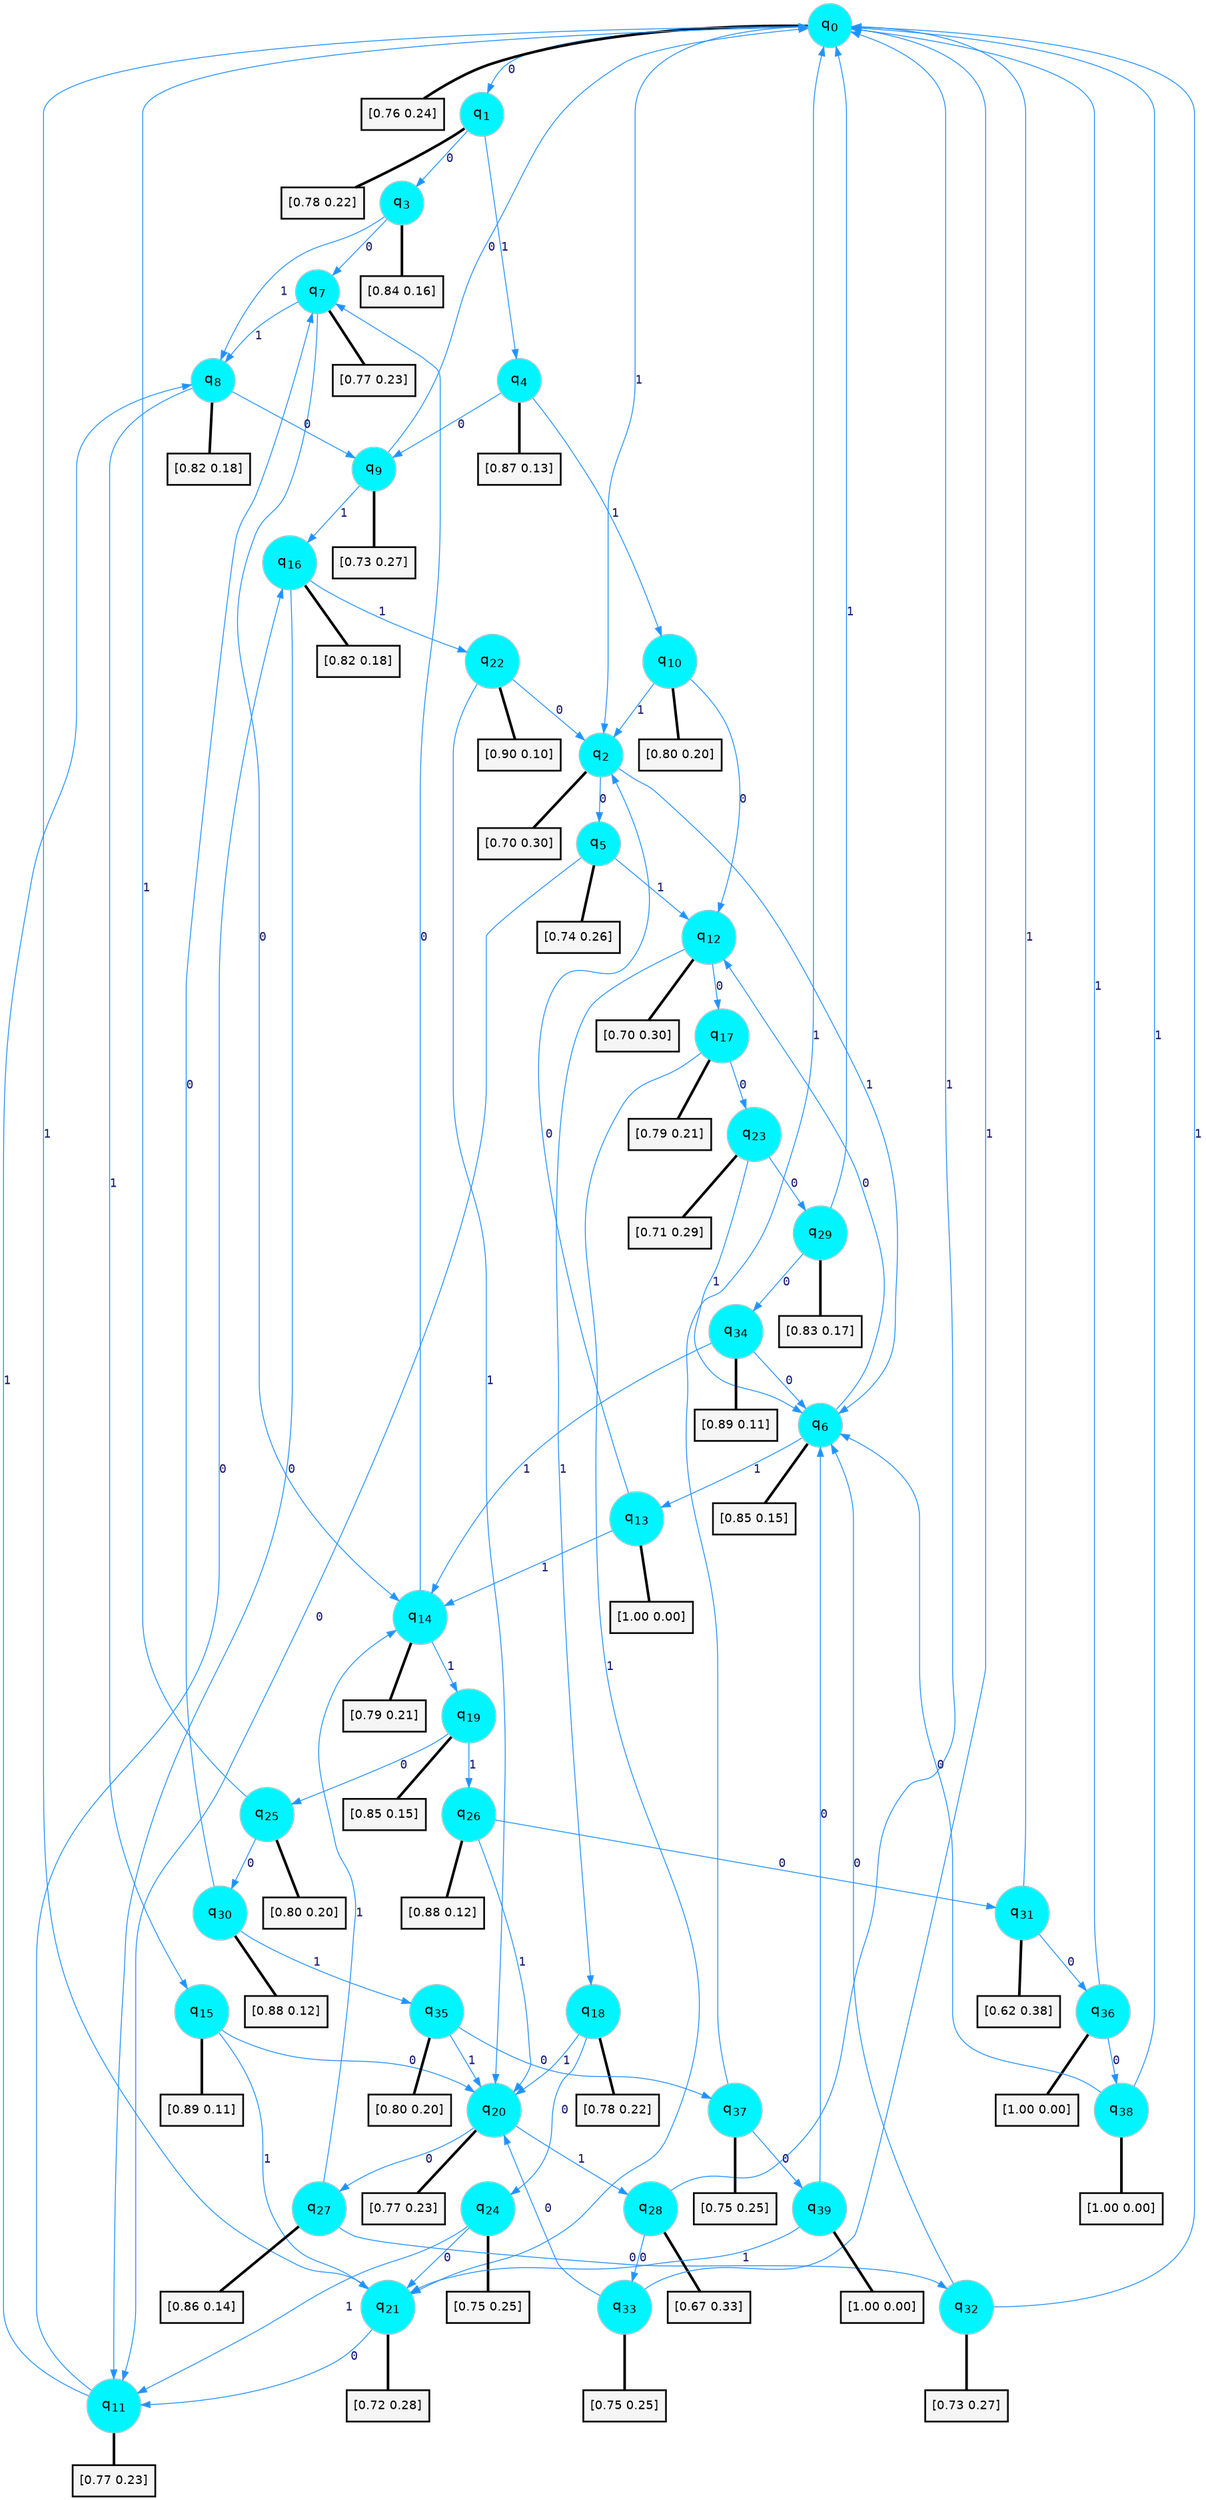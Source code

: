 digraph G {
graph [
bgcolor=transparent, dpi=300, rankdir=TD, size="40,25"];
node [
color=gray, fillcolor=turquoise1, fontcolor=black, fontname=Helvetica, fontsize=16, fontweight=bold, shape=circle, style=filled];
edge [
arrowsize=1, color=dodgerblue1, fontcolor=midnightblue, fontname=courier, fontweight=bold, penwidth=1, style=solid, weight=20];
0[label=<q<SUB>0</SUB>>];
1[label=<q<SUB>1</SUB>>];
2[label=<q<SUB>2</SUB>>];
3[label=<q<SUB>3</SUB>>];
4[label=<q<SUB>4</SUB>>];
5[label=<q<SUB>5</SUB>>];
6[label=<q<SUB>6</SUB>>];
7[label=<q<SUB>7</SUB>>];
8[label=<q<SUB>8</SUB>>];
9[label=<q<SUB>9</SUB>>];
10[label=<q<SUB>10</SUB>>];
11[label=<q<SUB>11</SUB>>];
12[label=<q<SUB>12</SUB>>];
13[label=<q<SUB>13</SUB>>];
14[label=<q<SUB>14</SUB>>];
15[label=<q<SUB>15</SUB>>];
16[label=<q<SUB>16</SUB>>];
17[label=<q<SUB>17</SUB>>];
18[label=<q<SUB>18</SUB>>];
19[label=<q<SUB>19</SUB>>];
20[label=<q<SUB>20</SUB>>];
21[label=<q<SUB>21</SUB>>];
22[label=<q<SUB>22</SUB>>];
23[label=<q<SUB>23</SUB>>];
24[label=<q<SUB>24</SUB>>];
25[label=<q<SUB>25</SUB>>];
26[label=<q<SUB>26</SUB>>];
27[label=<q<SUB>27</SUB>>];
28[label=<q<SUB>28</SUB>>];
29[label=<q<SUB>29</SUB>>];
30[label=<q<SUB>30</SUB>>];
31[label=<q<SUB>31</SUB>>];
32[label=<q<SUB>32</SUB>>];
33[label=<q<SUB>33</SUB>>];
34[label=<q<SUB>34</SUB>>];
35[label=<q<SUB>35</SUB>>];
36[label=<q<SUB>36</SUB>>];
37[label=<q<SUB>37</SUB>>];
38[label=<q<SUB>38</SUB>>];
39[label=<q<SUB>39</SUB>>];
40[label="[0.76 0.24]", shape=box,fontcolor=black, fontname=Helvetica, fontsize=14, penwidth=2, fillcolor=whitesmoke,color=black];
41[label="[0.78 0.22]", shape=box,fontcolor=black, fontname=Helvetica, fontsize=14, penwidth=2, fillcolor=whitesmoke,color=black];
42[label="[0.70 0.30]", shape=box,fontcolor=black, fontname=Helvetica, fontsize=14, penwidth=2, fillcolor=whitesmoke,color=black];
43[label="[0.84 0.16]", shape=box,fontcolor=black, fontname=Helvetica, fontsize=14, penwidth=2, fillcolor=whitesmoke,color=black];
44[label="[0.87 0.13]", shape=box,fontcolor=black, fontname=Helvetica, fontsize=14, penwidth=2, fillcolor=whitesmoke,color=black];
45[label="[0.74 0.26]", shape=box,fontcolor=black, fontname=Helvetica, fontsize=14, penwidth=2, fillcolor=whitesmoke,color=black];
46[label="[0.85 0.15]", shape=box,fontcolor=black, fontname=Helvetica, fontsize=14, penwidth=2, fillcolor=whitesmoke,color=black];
47[label="[0.77 0.23]", shape=box,fontcolor=black, fontname=Helvetica, fontsize=14, penwidth=2, fillcolor=whitesmoke,color=black];
48[label="[0.82 0.18]", shape=box,fontcolor=black, fontname=Helvetica, fontsize=14, penwidth=2, fillcolor=whitesmoke,color=black];
49[label="[0.73 0.27]", shape=box,fontcolor=black, fontname=Helvetica, fontsize=14, penwidth=2, fillcolor=whitesmoke,color=black];
50[label="[0.80 0.20]", shape=box,fontcolor=black, fontname=Helvetica, fontsize=14, penwidth=2, fillcolor=whitesmoke,color=black];
51[label="[0.77 0.23]", shape=box,fontcolor=black, fontname=Helvetica, fontsize=14, penwidth=2, fillcolor=whitesmoke,color=black];
52[label="[0.70 0.30]", shape=box,fontcolor=black, fontname=Helvetica, fontsize=14, penwidth=2, fillcolor=whitesmoke,color=black];
53[label="[1.00 0.00]", shape=box,fontcolor=black, fontname=Helvetica, fontsize=14, penwidth=2, fillcolor=whitesmoke,color=black];
54[label="[0.79 0.21]", shape=box,fontcolor=black, fontname=Helvetica, fontsize=14, penwidth=2, fillcolor=whitesmoke,color=black];
55[label="[0.89 0.11]", shape=box,fontcolor=black, fontname=Helvetica, fontsize=14, penwidth=2, fillcolor=whitesmoke,color=black];
56[label="[0.82 0.18]", shape=box,fontcolor=black, fontname=Helvetica, fontsize=14, penwidth=2, fillcolor=whitesmoke,color=black];
57[label="[0.79 0.21]", shape=box,fontcolor=black, fontname=Helvetica, fontsize=14, penwidth=2, fillcolor=whitesmoke,color=black];
58[label="[0.78 0.22]", shape=box,fontcolor=black, fontname=Helvetica, fontsize=14, penwidth=2, fillcolor=whitesmoke,color=black];
59[label="[0.85 0.15]", shape=box,fontcolor=black, fontname=Helvetica, fontsize=14, penwidth=2, fillcolor=whitesmoke,color=black];
60[label="[0.77 0.23]", shape=box,fontcolor=black, fontname=Helvetica, fontsize=14, penwidth=2, fillcolor=whitesmoke,color=black];
61[label="[0.72 0.28]", shape=box,fontcolor=black, fontname=Helvetica, fontsize=14, penwidth=2, fillcolor=whitesmoke,color=black];
62[label="[0.90 0.10]", shape=box,fontcolor=black, fontname=Helvetica, fontsize=14, penwidth=2, fillcolor=whitesmoke,color=black];
63[label="[0.71 0.29]", shape=box,fontcolor=black, fontname=Helvetica, fontsize=14, penwidth=2, fillcolor=whitesmoke,color=black];
64[label="[0.75 0.25]", shape=box,fontcolor=black, fontname=Helvetica, fontsize=14, penwidth=2, fillcolor=whitesmoke,color=black];
65[label="[0.80 0.20]", shape=box,fontcolor=black, fontname=Helvetica, fontsize=14, penwidth=2, fillcolor=whitesmoke,color=black];
66[label="[0.88 0.12]", shape=box,fontcolor=black, fontname=Helvetica, fontsize=14, penwidth=2, fillcolor=whitesmoke,color=black];
67[label="[0.86 0.14]", shape=box,fontcolor=black, fontname=Helvetica, fontsize=14, penwidth=2, fillcolor=whitesmoke,color=black];
68[label="[0.67 0.33]", shape=box,fontcolor=black, fontname=Helvetica, fontsize=14, penwidth=2, fillcolor=whitesmoke,color=black];
69[label="[0.83 0.17]", shape=box,fontcolor=black, fontname=Helvetica, fontsize=14, penwidth=2, fillcolor=whitesmoke,color=black];
70[label="[0.88 0.12]", shape=box,fontcolor=black, fontname=Helvetica, fontsize=14, penwidth=2, fillcolor=whitesmoke,color=black];
71[label="[0.62 0.38]", shape=box,fontcolor=black, fontname=Helvetica, fontsize=14, penwidth=2, fillcolor=whitesmoke,color=black];
72[label="[0.73 0.27]", shape=box,fontcolor=black, fontname=Helvetica, fontsize=14, penwidth=2, fillcolor=whitesmoke,color=black];
73[label="[0.75 0.25]", shape=box,fontcolor=black, fontname=Helvetica, fontsize=14, penwidth=2, fillcolor=whitesmoke,color=black];
74[label="[0.89 0.11]", shape=box,fontcolor=black, fontname=Helvetica, fontsize=14, penwidth=2, fillcolor=whitesmoke,color=black];
75[label="[0.80 0.20]", shape=box,fontcolor=black, fontname=Helvetica, fontsize=14, penwidth=2, fillcolor=whitesmoke,color=black];
76[label="[1.00 0.00]", shape=box,fontcolor=black, fontname=Helvetica, fontsize=14, penwidth=2, fillcolor=whitesmoke,color=black];
77[label="[0.75 0.25]", shape=box,fontcolor=black, fontname=Helvetica, fontsize=14, penwidth=2, fillcolor=whitesmoke,color=black];
78[label="[1.00 0.00]", shape=box,fontcolor=black, fontname=Helvetica, fontsize=14, penwidth=2, fillcolor=whitesmoke,color=black];
79[label="[1.00 0.00]", shape=box,fontcolor=black, fontname=Helvetica, fontsize=14, penwidth=2, fillcolor=whitesmoke,color=black];
0->1 [label=0];
0->2 [label=1];
0->40 [arrowhead=none, penwidth=3,color=black];
1->3 [label=0];
1->4 [label=1];
1->41 [arrowhead=none, penwidth=3,color=black];
2->5 [label=0];
2->6 [label=1];
2->42 [arrowhead=none, penwidth=3,color=black];
3->7 [label=0];
3->8 [label=1];
3->43 [arrowhead=none, penwidth=3,color=black];
4->9 [label=0];
4->10 [label=1];
4->44 [arrowhead=none, penwidth=3,color=black];
5->11 [label=0];
5->12 [label=1];
5->45 [arrowhead=none, penwidth=3,color=black];
6->12 [label=0];
6->13 [label=1];
6->46 [arrowhead=none, penwidth=3,color=black];
7->14 [label=0];
7->8 [label=1];
7->47 [arrowhead=none, penwidth=3,color=black];
8->9 [label=0];
8->15 [label=1];
8->48 [arrowhead=none, penwidth=3,color=black];
9->0 [label=0];
9->16 [label=1];
9->49 [arrowhead=none, penwidth=3,color=black];
10->12 [label=0];
10->2 [label=1];
10->50 [arrowhead=none, penwidth=3,color=black];
11->16 [label=0];
11->8 [label=1];
11->51 [arrowhead=none, penwidth=3,color=black];
12->17 [label=0];
12->18 [label=1];
12->52 [arrowhead=none, penwidth=3,color=black];
13->2 [label=0];
13->14 [label=1];
13->53 [arrowhead=none, penwidth=3,color=black];
14->7 [label=0];
14->19 [label=1];
14->54 [arrowhead=none, penwidth=3,color=black];
15->20 [label=0];
15->21 [label=1];
15->55 [arrowhead=none, penwidth=3,color=black];
16->11 [label=0];
16->22 [label=1];
16->56 [arrowhead=none, penwidth=3,color=black];
17->23 [label=0];
17->21 [label=1];
17->57 [arrowhead=none, penwidth=3,color=black];
18->24 [label=0];
18->20 [label=1];
18->58 [arrowhead=none, penwidth=3,color=black];
19->25 [label=0];
19->26 [label=1];
19->59 [arrowhead=none, penwidth=3,color=black];
20->27 [label=0];
20->28 [label=1];
20->60 [arrowhead=none, penwidth=3,color=black];
21->11 [label=0];
21->0 [label=1];
21->61 [arrowhead=none, penwidth=3,color=black];
22->2 [label=0];
22->20 [label=1];
22->62 [arrowhead=none, penwidth=3,color=black];
23->29 [label=0];
23->6 [label=1];
23->63 [arrowhead=none, penwidth=3,color=black];
24->21 [label=0];
24->11 [label=1];
24->64 [arrowhead=none, penwidth=3,color=black];
25->30 [label=0];
25->0 [label=1];
25->65 [arrowhead=none, penwidth=3,color=black];
26->31 [label=0];
26->20 [label=1];
26->66 [arrowhead=none, penwidth=3,color=black];
27->32 [label=0];
27->14 [label=1];
27->67 [arrowhead=none, penwidth=3,color=black];
28->33 [label=0];
28->0 [label=1];
28->68 [arrowhead=none, penwidth=3,color=black];
29->34 [label=0];
29->0 [label=1];
29->69 [arrowhead=none, penwidth=3,color=black];
30->7 [label=0];
30->35 [label=1];
30->70 [arrowhead=none, penwidth=3,color=black];
31->36 [label=0];
31->0 [label=1];
31->71 [arrowhead=none, penwidth=3,color=black];
32->6 [label=0];
32->0 [label=1];
32->72 [arrowhead=none, penwidth=3,color=black];
33->20 [label=0];
33->0 [label=1];
33->73 [arrowhead=none, penwidth=3,color=black];
34->6 [label=0];
34->14 [label=1];
34->74 [arrowhead=none, penwidth=3,color=black];
35->37 [label=0];
35->20 [label=1];
35->75 [arrowhead=none, penwidth=3,color=black];
36->38 [label=0];
36->0 [label=1];
36->76 [arrowhead=none, penwidth=3,color=black];
37->39 [label=0];
37->0 [label=1];
37->77 [arrowhead=none, penwidth=3,color=black];
38->6 [label=0];
38->0 [label=1];
38->78 [arrowhead=none, penwidth=3,color=black];
39->6 [label=0];
39->21 [label=1];
39->79 [arrowhead=none, penwidth=3,color=black];
}
